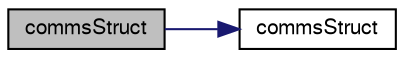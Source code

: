 digraph "commsStruct"
{
  bgcolor="transparent";
  edge [fontname="FreeSans",fontsize="10",labelfontname="FreeSans",labelfontsize="10"];
  node [fontname="FreeSans",fontsize="10",shape=record];
  rankdir="LR";
  Node3 [label="commsStruct",height=0.2,width=0.4,color="black", fillcolor="grey75", style="filled", fontcolor="black"];
  Node3 -> Node4 [color="midnightblue",fontsize="10",style="solid",fontname="FreeSans"];
  Node4 [label="commsStruct",height=0.2,width=0.4,color="black",URL="$a26274.html#ad3e4176128b56fe10ba488aa967653cf",tooltip="Construct null. "];
}
